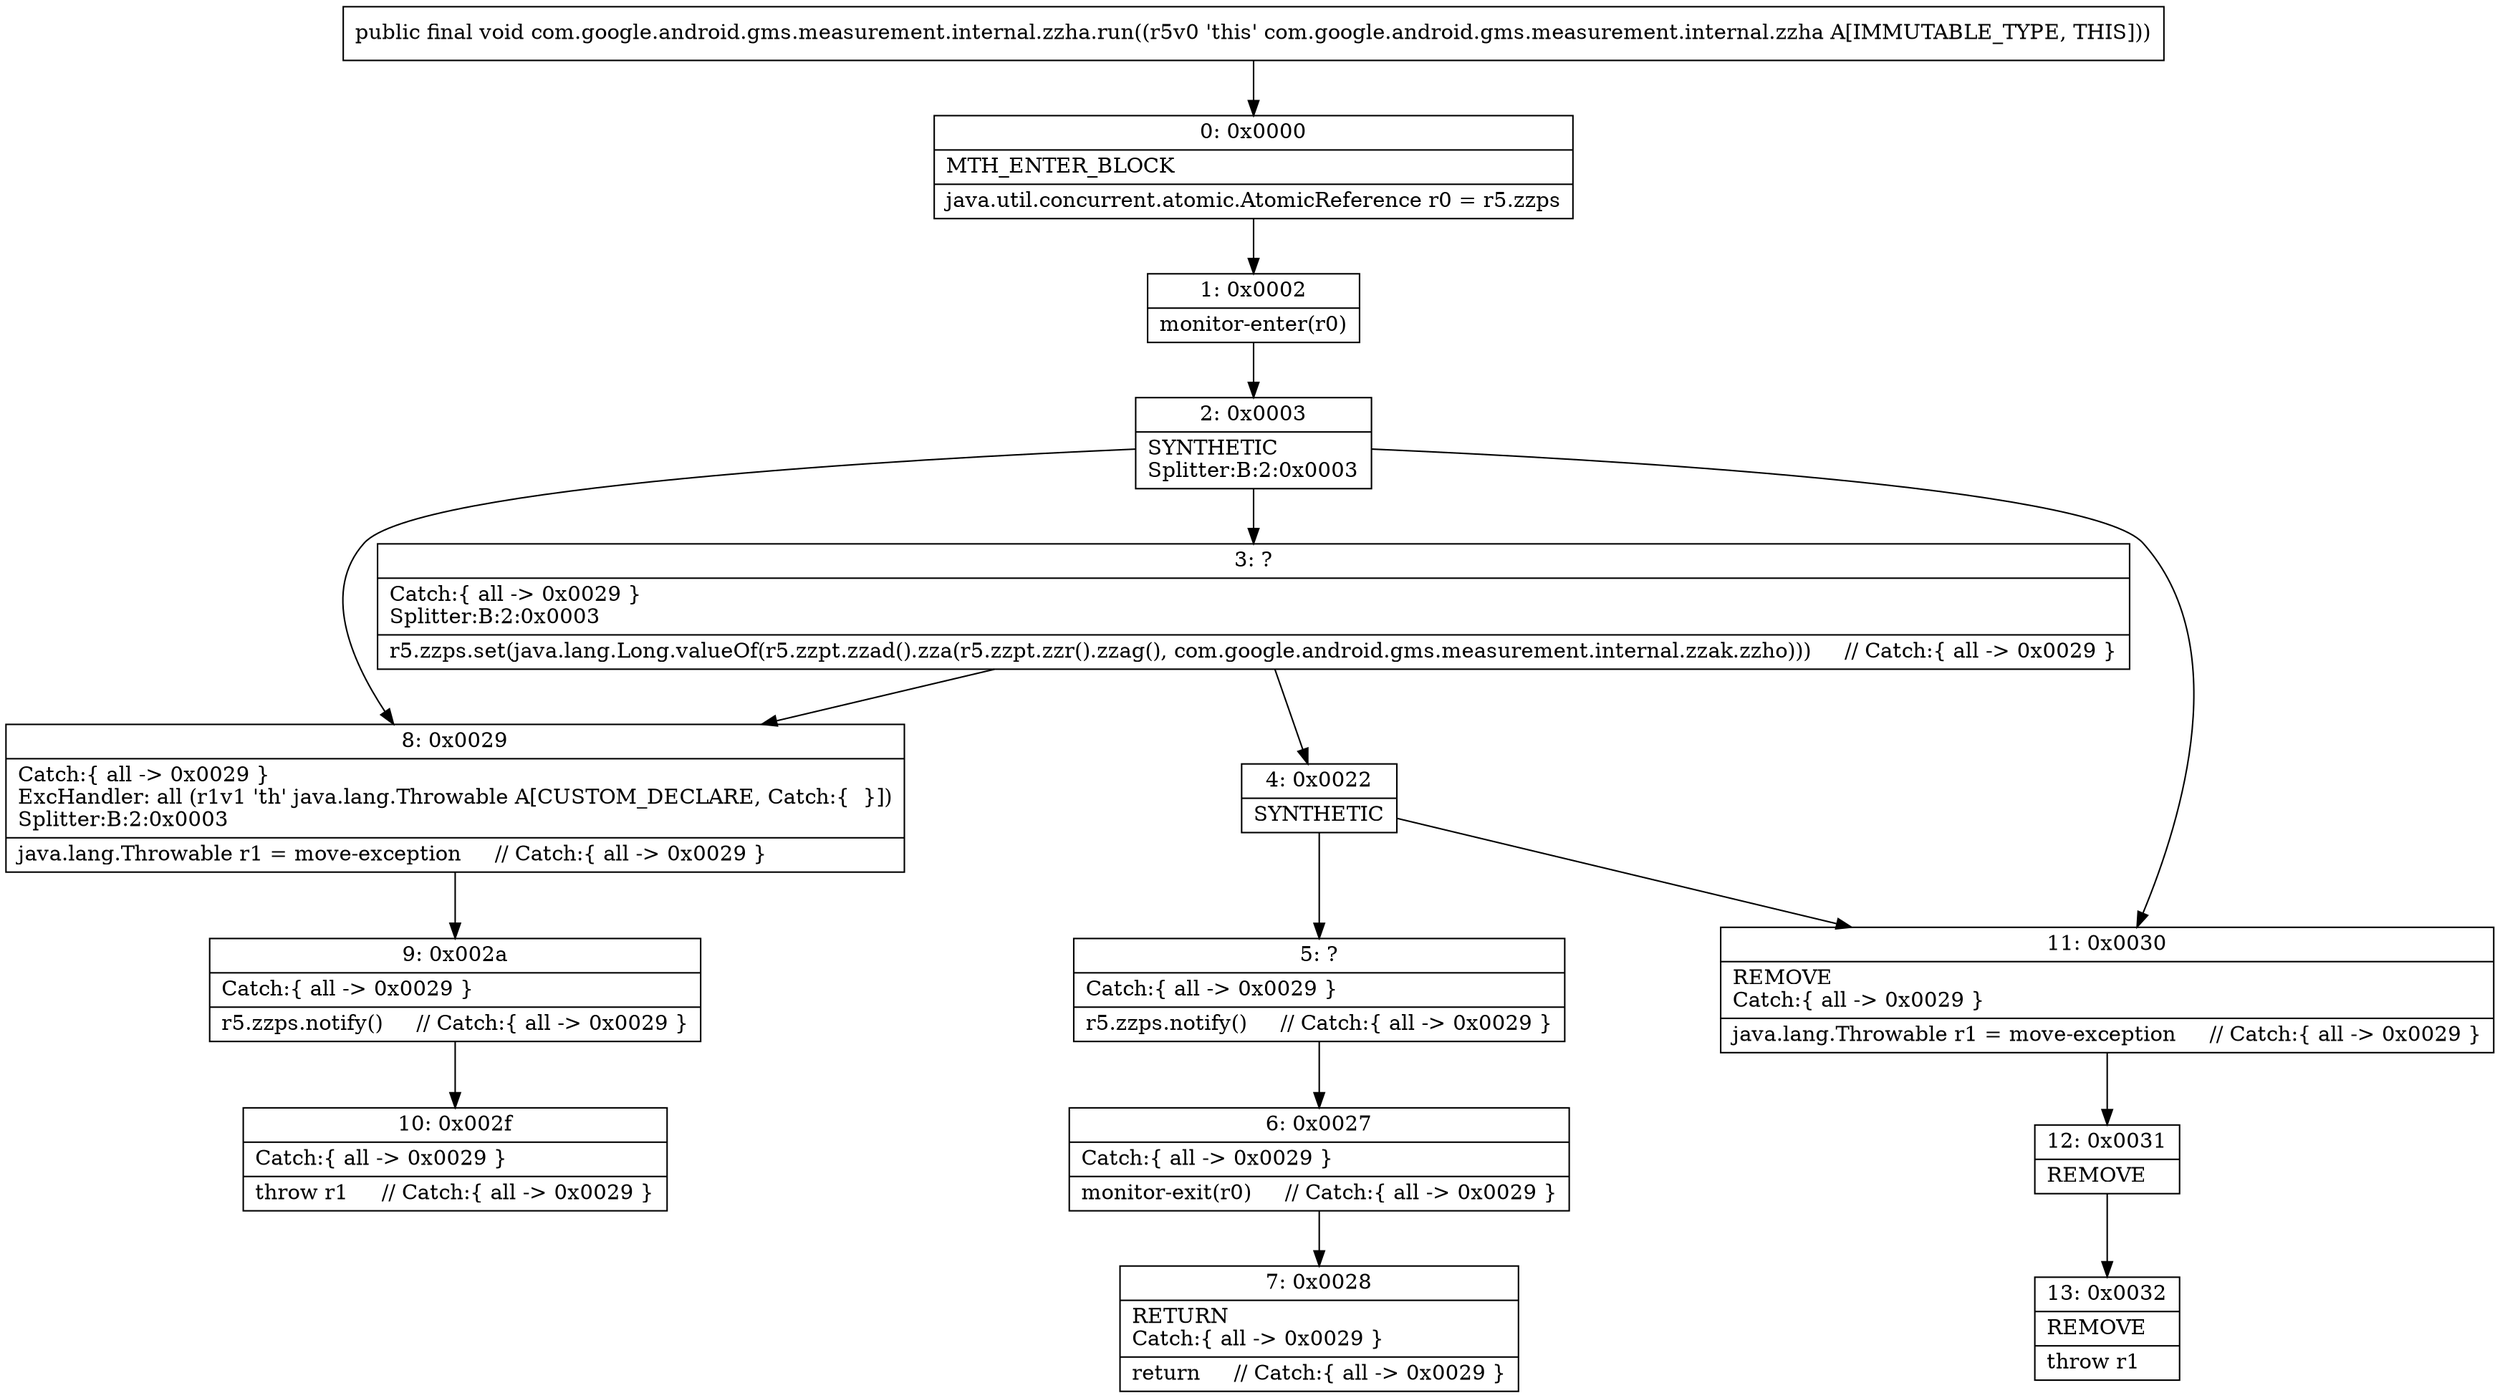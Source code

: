 digraph "CFG forcom.google.android.gms.measurement.internal.zzha.run()V" {
Node_0 [shape=record,label="{0\:\ 0x0000|MTH_ENTER_BLOCK\l|java.util.concurrent.atomic.AtomicReference r0 = r5.zzps\l}"];
Node_1 [shape=record,label="{1\:\ 0x0002|monitor\-enter(r0)\l}"];
Node_2 [shape=record,label="{2\:\ 0x0003|SYNTHETIC\lSplitter:B:2:0x0003\l}"];
Node_3 [shape=record,label="{3\:\ ?|Catch:\{ all \-\> 0x0029 \}\lSplitter:B:2:0x0003\l|r5.zzps.set(java.lang.Long.valueOf(r5.zzpt.zzad().zza(r5.zzpt.zzr().zzag(), com.google.android.gms.measurement.internal.zzak.zzho)))     \/\/ Catch:\{ all \-\> 0x0029 \}\l}"];
Node_4 [shape=record,label="{4\:\ 0x0022|SYNTHETIC\l}"];
Node_5 [shape=record,label="{5\:\ ?|Catch:\{ all \-\> 0x0029 \}\l|r5.zzps.notify()     \/\/ Catch:\{ all \-\> 0x0029 \}\l}"];
Node_6 [shape=record,label="{6\:\ 0x0027|Catch:\{ all \-\> 0x0029 \}\l|monitor\-exit(r0)     \/\/ Catch:\{ all \-\> 0x0029 \}\l}"];
Node_7 [shape=record,label="{7\:\ 0x0028|RETURN\lCatch:\{ all \-\> 0x0029 \}\l|return     \/\/ Catch:\{ all \-\> 0x0029 \}\l}"];
Node_8 [shape=record,label="{8\:\ 0x0029|Catch:\{ all \-\> 0x0029 \}\lExcHandler: all (r1v1 'th' java.lang.Throwable A[CUSTOM_DECLARE, Catch:\{  \}])\lSplitter:B:2:0x0003\l|java.lang.Throwable r1 = move\-exception     \/\/ Catch:\{ all \-\> 0x0029 \}\l}"];
Node_9 [shape=record,label="{9\:\ 0x002a|Catch:\{ all \-\> 0x0029 \}\l|r5.zzps.notify()     \/\/ Catch:\{ all \-\> 0x0029 \}\l}"];
Node_10 [shape=record,label="{10\:\ 0x002f|Catch:\{ all \-\> 0x0029 \}\l|throw r1     \/\/ Catch:\{ all \-\> 0x0029 \}\l}"];
Node_11 [shape=record,label="{11\:\ 0x0030|REMOVE\lCatch:\{ all \-\> 0x0029 \}\l|java.lang.Throwable r1 = move\-exception     \/\/ Catch:\{ all \-\> 0x0029 \}\l}"];
Node_12 [shape=record,label="{12\:\ 0x0031|REMOVE\l}"];
Node_13 [shape=record,label="{13\:\ 0x0032|REMOVE\l|throw r1\l}"];
MethodNode[shape=record,label="{public final void com.google.android.gms.measurement.internal.zzha.run((r5v0 'this' com.google.android.gms.measurement.internal.zzha A[IMMUTABLE_TYPE, THIS])) }"];
MethodNode -> Node_0;
Node_0 -> Node_1;
Node_1 -> Node_2;
Node_2 -> Node_3;
Node_2 -> Node_8;
Node_2 -> Node_11;
Node_3 -> Node_4;
Node_3 -> Node_8;
Node_4 -> Node_5;
Node_4 -> Node_11;
Node_5 -> Node_6;
Node_6 -> Node_7;
Node_8 -> Node_9;
Node_9 -> Node_10;
Node_11 -> Node_12;
Node_12 -> Node_13;
}

